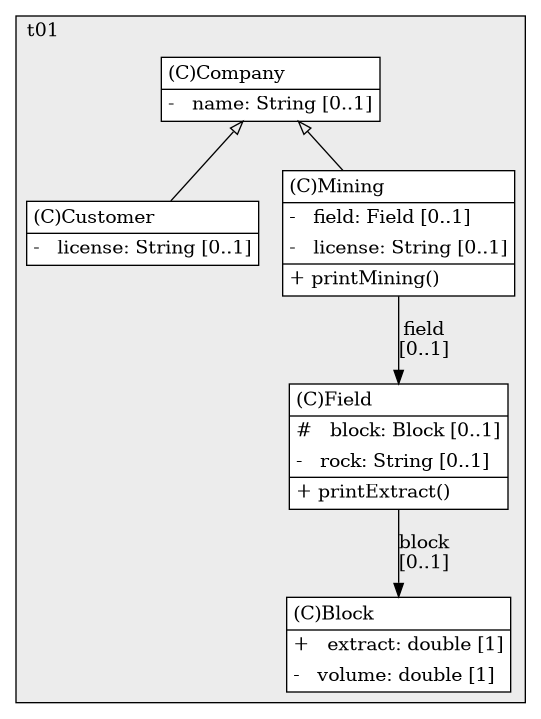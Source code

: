 @startuml

/' diagram meta data start
config=StructureConfiguration;
{
  "projectClassification": {
    "searchMode": "OpenProject", // OpenProject, AllProjects
    "includedProjects": "",
    "pathEndKeywords": "*.impl",
    "isClientPath": "",
    "isClientName": "",
    "isTestPath": "",
    "isTestName": "",
    "isMappingPath": "",
    "isMappingName": "",
    "isDataAccessPath": "",
    "isDataAccessName": "",
    "isDataStructurePath": "",
    "isDataStructureName": "",
    "isInterfaceStructuresPath": "",
    "isInterfaceStructuresName": "",
    "isEntryPointPath": "",
    "isEntryPointName": "",
    "treatFinalFieldsAsMandatory": false
  },
  "graphRestriction": {
    "classPackageExcludeFilter": "",
    "classPackageIncludeFilter": "",
    "classNameExcludeFilter": "",
    "classNameIncludeFilter": "",
    "methodNameExcludeFilter": "",
    "methodNameIncludeFilter": "",
    "removeByInheritance": "", // inheritance/annotation based filtering is done in a second step
    "removeByAnnotation": "",
    "removeByClassPackage": "", // cleanup the graph after inheritance/annotation based filtering is done
    "removeByClassName": "",
    "cutMappings": false,
    "cutEnum": true,
    "cutTests": true,
    "cutClient": true,
    "cutDataAccess": false,
    "cutInterfaceStructures": false,
    "cutDataStructures": false,
    "cutGetterAndSetter": true,
    "cutConstructors": true
  },
  "graphTraversal": {
    "forwardDepth": 6,
    "backwardDepth": 6,
    "classPackageExcludeFilter": "",
    "classPackageIncludeFilter": "",
    "classNameExcludeFilter": "",
    "classNameIncludeFilter": "",
    "methodNameExcludeFilter": "",
    "methodNameIncludeFilter": "",
    "hideMappings": false,
    "hideDataStructures": false,
    "hidePrivateMethods": true,
    "hideInterfaceCalls": true, // indirection: implementation -> interface (is hidden) -> implementation
    "onlyShowApplicationEntryPoints": false, // root node is included
    "useMethodCallsForStructureDiagram": "ForwardOnly" // ForwardOnly, BothDirections, No
  },
  "details": {
    "aggregation": "GroupByClass", // ByClass, GroupByClass, None
    "showClassGenericTypes": true,
    "showMethods": true,
    "showMethodParameterNames": true,
    "showMethodParameterTypes": true,
    "showMethodReturnType": true,
    "showPackageLevels": 2,
    "showDetailedClassStructure": true
  },
  "rootClass": "extras.t01.Company",
  "extensionCallbackMethod": "" // qualified.class.name#methodName - signature: public static String method(String)
}
diagram meta data end '/



digraph g {
    rankdir="TB"
    splines=polyline
    

'nodes 
subgraph cluster_113013 { 
   	label=t01
	labeljust=l
	fillcolor="#ececec"
	style=filled
   
   Block764258154[
	label=<<TABLE BORDER="1" CELLBORDER="0" CELLPADDING="4" CELLSPACING="0">
<TR><TD ALIGN="LEFT" >(C)Block</TD></TR>
<HR/>
<TR><TD ALIGN="LEFT" >+   extract: double [1]</TD></TR>
<TR><TD ALIGN="LEFT" >-   volume: double [1]</TD></TR>
</TABLE>>
	style=filled
	margin=0
	shape=plaintext
	fillcolor="#FFFFFF"
];

Company764258154[
	label=<<TABLE BORDER="1" CELLBORDER="0" CELLPADDING="4" CELLSPACING="0">
<TR><TD ALIGN="LEFT" >(C)Company</TD></TR>
<HR/>
<TR><TD ALIGN="LEFT" >-   name: String [0..1]</TD></TR>
</TABLE>>
	style=filled
	margin=0
	shape=plaintext
	fillcolor="#FFFFFF"
];

Customer764258154[
	label=<<TABLE BORDER="1" CELLBORDER="0" CELLPADDING="4" CELLSPACING="0">
<TR><TD ALIGN="LEFT" >(C)Customer</TD></TR>
<HR/>
<TR><TD ALIGN="LEFT" >-   license: String [0..1]</TD></TR>
</TABLE>>
	style=filled
	margin=0
	shape=plaintext
	fillcolor="#FFFFFF"
];

Field764258154[
	label=<<TABLE BORDER="1" CELLBORDER="0" CELLPADDING="4" CELLSPACING="0">
<TR><TD ALIGN="LEFT" >(C)Field</TD></TR>
<HR/>
<TR><TD ALIGN="LEFT" >#   block: Block [0..1]</TD></TR>
<TR><TD ALIGN="LEFT" >-   rock: String [0..1]</TD></TR>
<HR/>
<TR><TD ALIGN="LEFT" >+ printExtract()</TD></TR>
</TABLE>>
	style=filled
	margin=0
	shape=plaintext
	fillcolor="#FFFFFF"
];

Mining764258154[
	label=<<TABLE BORDER="1" CELLBORDER="0" CELLPADDING="4" CELLSPACING="0">
<TR><TD ALIGN="LEFT" >(C)Mining</TD></TR>
<HR/>
<TR><TD ALIGN="LEFT" >-   field: Field [0..1]</TD></TR>
<TR><TD ALIGN="LEFT" >-   license: String [0..1]</TD></TR>
<HR/>
<TR><TD ALIGN="LEFT" >+ printMining()</TD></TR>
</TABLE>>
	style=filled
	margin=0
	shape=plaintext
	fillcolor="#FFFFFF"
];
} 

'edges    
Company764258154 -> Customer764258154[arrowhead=none, arrowtail=empty, dir=both];
Company764258154 -> Mining764258154[arrowhead=none, arrowtail=empty, dir=both];
Field764258154 -> Block764258154[label="block
[0..1]"];
Mining764258154 -> Field764258154[label="field
[0..1]"];
    
}
@enduml